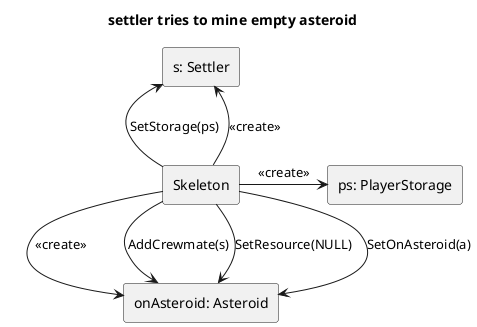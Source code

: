 @startuml

skinparam SequenceLifeLineBackgroundColor LightYellow

title "settler tries to mine empty asteroid"

rectangle "s: Settler" as settler
rectangle "onAsteroid: Asteroid" as onAsteroid
rectangle "Skeleton" as skeleton
rectangle "ps: PlayerStorage" as storage

skeleton->settler : <<create>>
skeleton->onAsteroid: <<create>>
skeleton->storage: <<create>>

skeleton-down->onAsteroid: SetResource(NULL)
skeleton->onAsteroid: AddCrewmate(s)
skeleton-down->onAsteroid: SetOnAsteroid(a)
skeleton-up->settler: SetStorage(ps)

@endulm